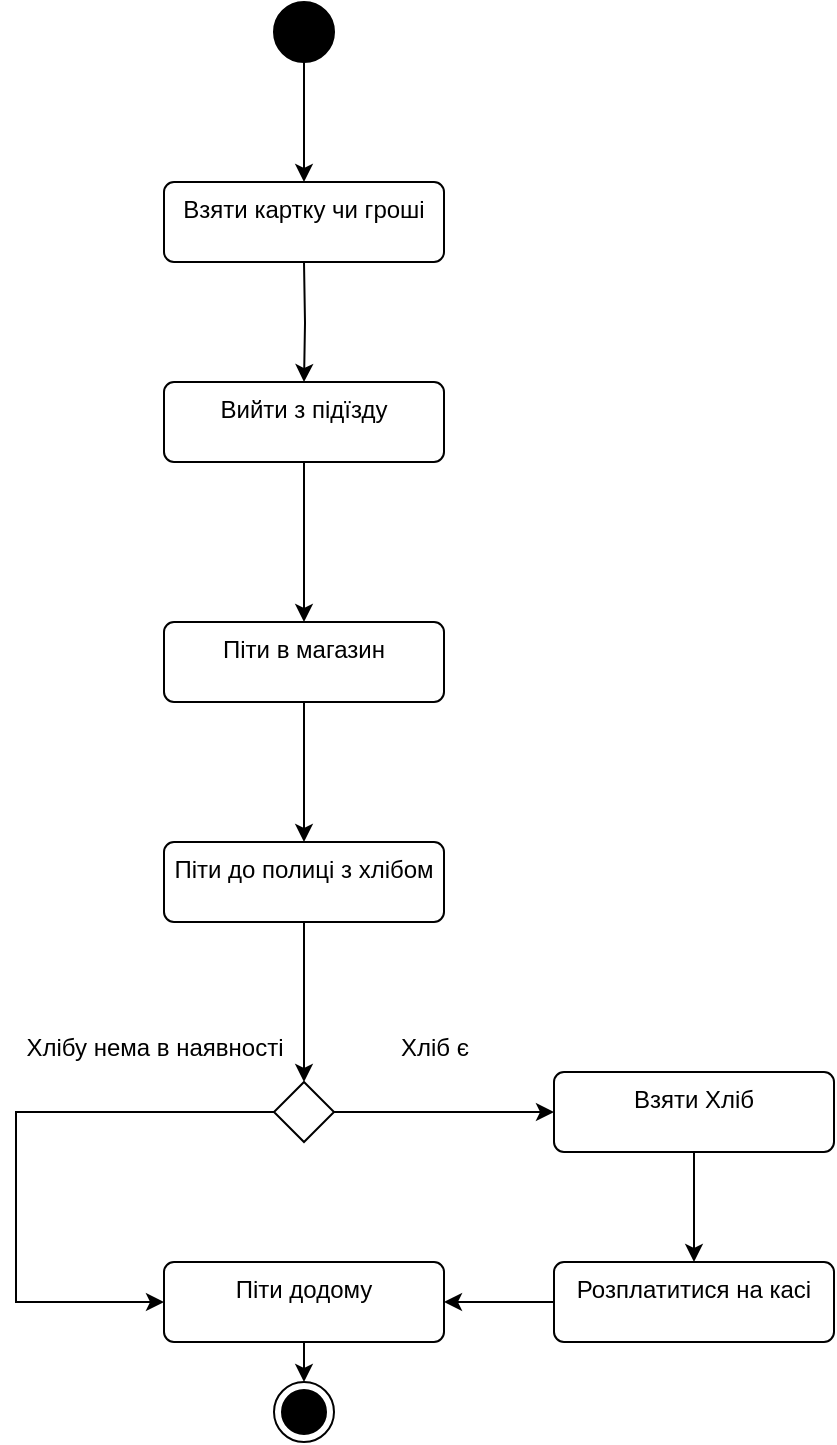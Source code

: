 <mxfile version="24.7.16">
  <diagram name="Page-1" id="ToFxrHDPyUaxgMYOGWLu">
    <mxGraphModel dx="1213" dy="627" grid="1" gridSize="10" guides="1" tooltips="1" connect="1" arrows="1" fold="1" page="1" pageScale="1" pageWidth="850" pageHeight="1100" math="0" shadow="0">
      <root>
        <mxCell id="0" />
        <mxCell id="1" parent="0" />
        <mxCell id="iHiUvp5Axz9ECt2CZicJ-6" value="" style="ellipse;html=1;shape=endState;fillColor=strokeColor;" vertex="1" parent="1">
          <mxGeometry x="410" y="700" width="30" height="30" as="geometry" />
        </mxCell>
        <mxCell id="iHiUvp5Axz9ECt2CZicJ-12" style="edgeStyle=orthogonalEdgeStyle;rounded=0;orthogonalLoop=1;jettySize=auto;html=1;exitX=0.5;exitY=1;exitDx=0;exitDy=0;entryX=0.5;entryY=0;entryDx=0;entryDy=0;" edge="1" parent="1" target="iHiUvp5Axz9ECt2CZicJ-8">
          <mxGeometry relative="1" as="geometry">
            <mxPoint x="425" y="140" as="sourcePoint" />
          </mxGeometry>
        </mxCell>
        <mxCell id="iHiUvp5Axz9ECt2CZicJ-9" style="edgeStyle=orthogonalEdgeStyle;rounded=0;orthogonalLoop=1;jettySize=auto;html=1;exitX=0.5;exitY=1;exitDx=0;exitDy=0;entryX=0.5;entryY=0;entryDx=0;entryDy=0;" edge="1" parent="1" source="iHiUvp5Axz9ECt2CZicJ-8" target="iHiUvp5Axz9ECt2CZicJ-11">
          <mxGeometry relative="1" as="geometry">
            <mxPoint x="425.5" y="310" as="targetPoint" />
          </mxGeometry>
        </mxCell>
        <mxCell id="iHiUvp5Axz9ECt2CZicJ-8" value="Вийти з підїзду" style="html=1;align=center;verticalAlign=top;rounded=1;absoluteArcSize=1;arcSize=10;dashed=0;whiteSpace=wrap;" vertex="1" parent="1">
          <mxGeometry x="355" y="200" width="140" height="40" as="geometry" />
        </mxCell>
        <mxCell id="iHiUvp5Axz9ECt2CZicJ-14" style="edgeStyle=orthogonalEdgeStyle;rounded=0;orthogonalLoop=1;jettySize=auto;html=1;exitX=0.5;exitY=1;exitDx=0;exitDy=0;entryX=0.5;entryY=0;entryDx=0;entryDy=0;" edge="1" parent="1" source="iHiUvp5Axz9ECt2CZicJ-11" target="iHiUvp5Axz9ECt2CZicJ-13">
          <mxGeometry relative="1" as="geometry" />
        </mxCell>
        <mxCell id="iHiUvp5Axz9ECt2CZicJ-11" value="Піти в магазин" style="html=1;align=center;verticalAlign=top;rounded=1;absoluteArcSize=1;arcSize=10;dashed=0;whiteSpace=wrap;" vertex="1" parent="1">
          <mxGeometry x="355" y="320" width="140" height="40" as="geometry" />
        </mxCell>
        <mxCell id="iHiUvp5Axz9ECt2CZicJ-17" style="edgeStyle=orthogonalEdgeStyle;rounded=0;orthogonalLoop=1;jettySize=auto;html=1;exitX=0.5;exitY=1;exitDx=0;exitDy=0;entryX=0.5;entryY=0;entryDx=0;entryDy=0;" edge="1" parent="1" source="iHiUvp5Axz9ECt2CZicJ-13" target="iHiUvp5Axz9ECt2CZicJ-16">
          <mxGeometry relative="1" as="geometry" />
        </mxCell>
        <mxCell id="iHiUvp5Axz9ECt2CZicJ-13" value="Піти до полиці з хлібом" style="html=1;align=center;verticalAlign=top;rounded=1;absoluteArcSize=1;arcSize=10;dashed=0;whiteSpace=wrap;" vertex="1" parent="1">
          <mxGeometry x="355" y="430" width="140" height="40" as="geometry" />
        </mxCell>
        <mxCell id="iHiUvp5Axz9ECt2CZicJ-15" value="Взяти картку чи гроші" style="html=1;align=center;verticalAlign=top;rounded=1;absoluteArcSize=1;arcSize=10;dashed=0;whiteSpace=wrap;" vertex="1" parent="1">
          <mxGeometry x="355" y="100" width="140" height="40" as="geometry" />
        </mxCell>
        <mxCell id="iHiUvp5Axz9ECt2CZicJ-18" style="edgeStyle=orthogonalEdgeStyle;rounded=0;orthogonalLoop=1;jettySize=auto;html=1;exitX=0;exitY=0.5;exitDx=0;exitDy=0;entryX=0;entryY=0.5;entryDx=0;entryDy=0;" edge="1" parent="1" source="iHiUvp5Axz9ECt2CZicJ-16" target="iHiUvp5Axz9ECt2CZicJ-22">
          <mxGeometry relative="1" as="geometry">
            <mxPoint x="280" y="650" as="targetPoint" />
            <Array as="points">
              <mxPoint x="281" y="565" />
              <mxPoint x="281" y="660" />
            </Array>
          </mxGeometry>
        </mxCell>
        <mxCell id="iHiUvp5Axz9ECt2CZicJ-24" style="edgeStyle=orthogonalEdgeStyle;rounded=0;orthogonalLoop=1;jettySize=auto;html=1;exitX=1;exitY=0.5;exitDx=0;exitDy=0;entryX=0;entryY=0.5;entryDx=0;entryDy=0;" edge="1" parent="1" source="iHiUvp5Axz9ECt2CZicJ-16" target="iHiUvp5Axz9ECt2CZicJ-25">
          <mxGeometry relative="1" as="geometry">
            <mxPoint x="530" y="565" as="targetPoint" />
          </mxGeometry>
        </mxCell>
        <mxCell id="iHiUvp5Axz9ECt2CZicJ-16" value="" style="rhombus;whiteSpace=wrap;html=1;" vertex="1" parent="1">
          <mxGeometry x="410" y="550" width="30" height="30" as="geometry" />
        </mxCell>
        <mxCell id="iHiUvp5Axz9ECt2CZicJ-20" value="Хлібу нема в наявності" style="text;html=1;align=center;verticalAlign=middle;resizable=0;points=[];autosize=1;strokeColor=none;fillColor=none;" vertex="1" parent="1">
          <mxGeometry x="275" y="518" width="150" height="30" as="geometry" />
        </mxCell>
        <mxCell id="iHiUvp5Axz9ECt2CZicJ-21" value="Хліб є" style="text;html=1;align=center;verticalAlign=middle;resizable=0;points=[];autosize=1;strokeColor=none;fillColor=none;" vertex="1" parent="1">
          <mxGeometry x="460" y="518" width="60" height="30" as="geometry" />
        </mxCell>
        <mxCell id="iHiUvp5Axz9ECt2CZicJ-29" style="edgeStyle=orthogonalEdgeStyle;rounded=0;orthogonalLoop=1;jettySize=auto;html=1;exitX=0.5;exitY=1;exitDx=0;exitDy=0;entryX=0.5;entryY=0;entryDx=0;entryDy=0;" edge="1" parent="1" source="iHiUvp5Axz9ECt2CZicJ-22" target="iHiUvp5Axz9ECt2CZicJ-6">
          <mxGeometry relative="1" as="geometry" />
        </mxCell>
        <mxCell id="iHiUvp5Axz9ECt2CZicJ-22" value="Піти додому" style="html=1;align=center;verticalAlign=top;rounded=1;absoluteArcSize=1;arcSize=10;dashed=0;whiteSpace=wrap;" vertex="1" parent="1">
          <mxGeometry x="355" y="640" width="140" height="40" as="geometry" />
        </mxCell>
        <mxCell id="iHiUvp5Axz9ECt2CZicJ-27" style="edgeStyle=orthogonalEdgeStyle;rounded=0;orthogonalLoop=1;jettySize=auto;html=1;exitX=0.5;exitY=1;exitDx=0;exitDy=0;entryX=0.5;entryY=0;entryDx=0;entryDy=0;" edge="1" parent="1" source="iHiUvp5Axz9ECt2CZicJ-25" target="iHiUvp5Axz9ECt2CZicJ-26">
          <mxGeometry relative="1" as="geometry" />
        </mxCell>
        <mxCell id="iHiUvp5Axz9ECt2CZicJ-25" value="Взяти Хліб" style="html=1;align=center;verticalAlign=top;rounded=1;absoluteArcSize=1;arcSize=10;dashed=0;whiteSpace=wrap;" vertex="1" parent="1">
          <mxGeometry x="550" y="545" width="140" height="40" as="geometry" />
        </mxCell>
        <mxCell id="iHiUvp5Axz9ECt2CZicJ-28" style="edgeStyle=orthogonalEdgeStyle;rounded=0;orthogonalLoop=1;jettySize=auto;html=1;exitX=0;exitY=0.5;exitDx=0;exitDy=0;entryX=1;entryY=0.5;entryDx=0;entryDy=0;" edge="1" parent="1" source="iHiUvp5Axz9ECt2CZicJ-26" target="iHiUvp5Axz9ECt2CZicJ-22">
          <mxGeometry relative="1" as="geometry" />
        </mxCell>
        <mxCell id="iHiUvp5Axz9ECt2CZicJ-26" value="Розплатитися на касі" style="html=1;align=center;verticalAlign=top;rounded=1;absoluteArcSize=1;arcSize=10;dashed=0;whiteSpace=wrap;" vertex="1" parent="1">
          <mxGeometry x="550" y="640" width="140" height="40" as="geometry" />
        </mxCell>
        <mxCell id="iHiUvp5Axz9ECt2CZicJ-31" style="edgeStyle=orthogonalEdgeStyle;rounded=0;orthogonalLoop=1;jettySize=auto;html=1;exitX=0.5;exitY=1;exitDx=0;exitDy=0;entryX=0.5;entryY=0;entryDx=0;entryDy=0;" edge="1" parent="1" source="iHiUvp5Axz9ECt2CZicJ-30" target="iHiUvp5Axz9ECt2CZicJ-15">
          <mxGeometry relative="1" as="geometry" />
        </mxCell>
        <mxCell id="iHiUvp5Axz9ECt2CZicJ-30" value="" style="ellipse;fillColor=strokeColor;html=1;" vertex="1" parent="1">
          <mxGeometry x="410" y="10" width="30" height="30" as="geometry" />
        </mxCell>
      </root>
    </mxGraphModel>
  </diagram>
</mxfile>

